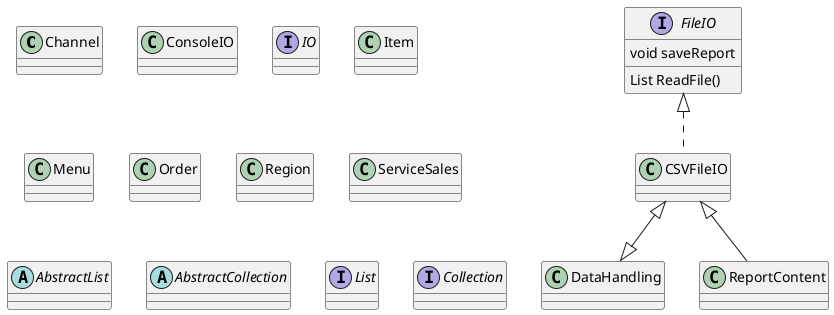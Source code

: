 @startuml
'https://plantuml.com/class-diagram

class Channel
class ConsoleIO
class CSVFileIO implements FileIO
class DataHandling
interface FileIO{
List ReadFile()
void saveReport
}

interface IO
class Item
class Menu
class Order
class Region
class ReportContent
class ServiceSales

abstract class AbstractList
abstract AbstractCollection
interface List
interface Collection

CSVFileIO <|-- ReportContent
CSVFileIO <|--|> DataHandling


@enduml